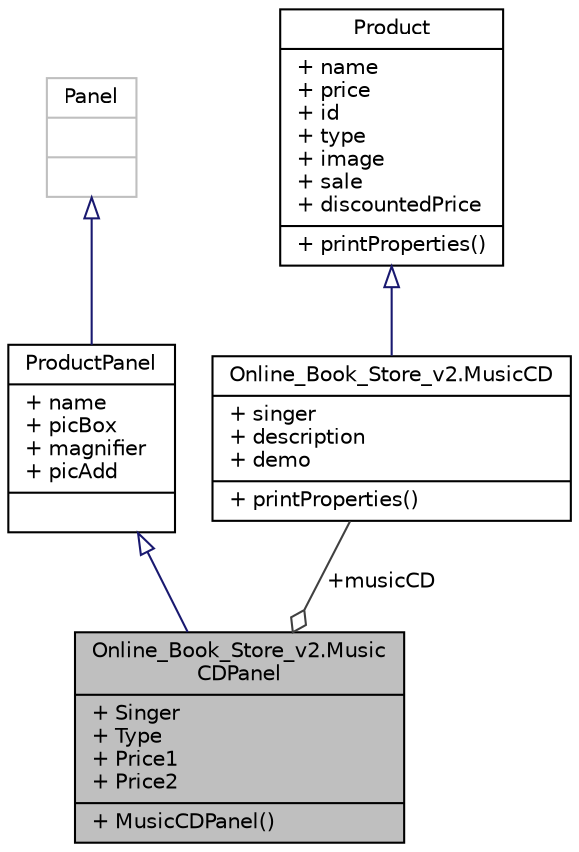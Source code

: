 digraph "Online_Book_Store_v2.MusicCDPanel"
{
 // LATEX_PDF_SIZE
  edge [fontname="Helvetica",fontsize="10",labelfontname="Helvetica",labelfontsize="10"];
  node [fontname="Helvetica",fontsize="10",shape=record];
  Node1 [label="{Online_Book_Store_v2.Music\lCDPanel\n|+ Singer\l+ Type\l+ Price1\l+ Price2\l|+ MusicCDPanel()\l}",height=0.2,width=0.4,color="black", fillcolor="grey75", style="filled", fontcolor="black",tooltip="Panel that shows the products"];
  Node2 -> Node1 [dir="back",color="midnightblue",fontsize="10",style="solid",arrowtail="onormal"];
  Node2 [label="{ProductPanel\n|+ name\l+ picBox\l+ magnifier\l+ picAdd\l|}",height=0.2,width=0.4,color="black", fillcolor="white", style="filled",URL="$class_online___book___store__v2_1_1_product_panel.html",tooltip="Base panel"];
  Node3 -> Node2 [dir="back",color="midnightblue",fontsize="10",style="solid",arrowtail="onormal"];
  Node3 [label="{Panel\n||}",height=0.2,width=0.4,color="grey75", fillcolor="white", style="filled",tooltip=" "];
  Node4 -> Node1 [color="grey25",fontsize="10",style="solid",label=" +musicCD" ,arrowhead="odiamond"];
  Node4 [label="{Online_Book_Store_v2.MusicCD\n|+ singer\l+ description\l+ demo\l|+ printProperties()\l}",height=0.2,width=0.4,color="black", fillcolor="white", style="filled",URL="$class_online___book___store__v2_1_1_music_c_d.html",tooltip="MusicCD Class"];
  Node5 -> Node4 [dir="back",color="midnightblue",fontsize="10",style="solid",arrowtail="onormal"];
  Node5 [label="{Product\n|+ name\l+ price\l+ id\l+ type\l+ image\l+ sale\l+ discountedPrice\l|+ printProperties()\l}",height=0.2,width=0.4,color="black", fillcolor="white", style="filled",URL="$class_online___book___store__v2_1_1_product.html",tooltip="Base class that contains all products properties"];
}
